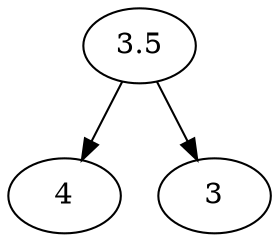 digraph C {
    main [label="3.5"];
    black [label="4"];
    white [label="3"];

    main -> black;
    main -> white;
}
